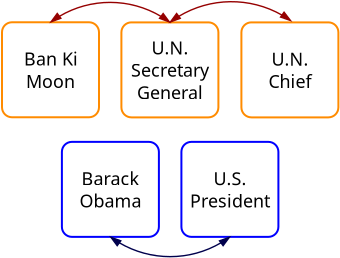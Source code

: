 <?xml version="1.0" encoding="UTF-8"?>
<dia:diagram xmlns:dia="http://www.lysator.liu.se/~alla/dia/">
  <dia:layer name="Background" visible="true" active="true">
    <dia:object type="Standard - Box" version="0" id="O0">
      <dia:attribute name="obj_pos">
        <dia:point val="3.6,7.075"/>
      </dia:attribute>
      <dia:attribute name="obj_bb">
        <dia:rectangle val="3.55,7.025;8.5,11.875"/>
      </dia:attribute>
      <dia:attribute name="elem_corner">
        <dia:point val="3.6,7.075"/>
      </dia:attribute>
      <dia:attribute name="elem_width">
        <dia:real val="4.85"/>
      </dia:attribute>
      <dia:attribute name="elem_height">
        <dia:real val="4.75"/>
      </dia:attribute>
      <dia:attribute name="border_width">
        <dia:real val="0.1"/>
      </dia:attribute>
      <dia:attribute name="border_color">
        <dia:color val="#ff8b00"/>
      </dia:attribute>
      <dia:attribute name="show_background">
        <dia:boolean val="false"/>
      </dia:attribute>
      <dia:attribute name="corner_radius">
        <dia:real val="0.5"/>
      </dia:attribute>
    </dia:object>
    <dia:object type="Standard - Text" version="1" id="O1">
      <dia:attribute name="obj_pos">
        <dia:point val="6.025,9.45"/>
      </dia:attribute>
      <dia:attribute name="obj_bb">
        <dia:rectangle val="4.6,8.368;7.45,10.532"/>
      </dia:attribute>
      <dia:attribute name="text">
        <dia:composite type="text">
          <dia:attribute name="string">
            <dia:string>#Ban Ki
Moon#</dia:string>
          </dia:attribute>
          <dia:attribute name="font">
            <dia:font family="sans" style="0" name="Helvetica"/>
          </dia:attribute>
          <dia:attribute name="height">
            <dia:real val="1.118"/>
          </dia:attribute>
          <dia:attribute name="pos">
            <dia:point val="6.025,9.201"/>
          </dia:attribute>
          <dia:attribute name="color">
            <dia:color val="#000000"/>
          </dia:attribute>
          <dia:attribute name="alignment">
            <dia:enum val="1"/>
          </dia:attribute>
        </dia:composite>
      </dia:attribute>
      <dia:attribute name="valign">
        <dia:enum val="2"/>
      </dia:attribute>
      <dia:connections>
        <dia:connection handle="0" to="O0" connection="8"/>
      </dia:connections>
    </dia:object>
    <dia:object type="Standard - Box" version="0" id="O2">
      <dia:attribute name="obj_pos">
        <dia:point val="9.57,7.08"/>
      </dia:attribute>
      <dia:attribute name="obj_bb">
        <dia:rectangle val="9.52,7.03;14.47,11.88"/>
      </dia:attribute>
      <dia:attribute name="elem_corner">
        <dia:point val="9.57,7.08"/>
      </dia:attribute>
      <dia:attribute name="elem_width">
        <dia:real val="4.85"/>
      </dia:attribute>
      <dia:attribute name="elem_height">
        <dia:real val="4.75"/>
      </dia:attribute>
      <dia:attribute name="border_width">
        <dia:real val="0.1"/>
      </dia:attribute>
      <dia:attribute name="border_color">
        <dia:color val="#ff8b00"/>
      </dia:attribute>
      <dia:attribute name="show_background">
        <dia:boolean val="false"/>
      </dia:attribute>
      <dia:attribute name="corner_radius">
        <dia:real val="0.5"/>
      </dia:attribute>
    </dia:object>
    <dia:object type="Standard - Text" version="1" id="O3">
      <dia:attribute name="obj_pos">
        <dia:point val="11.995,9.455"/>
      </dia:attribute>
      <dia:attribute name="obj_bb">
        <dia:rectangle val="9.844,7.814;14.146,11.096"/>
      </dia:attribute>
      <dia:attribute name="text">
        <dia:composite type="text">
          <dia:attribute name="string">
            <dia:string>#U.N.
Secretary
General#</dia:string>
          </dia:attribute>
          <dia:attribute name="font">
            <dia:font family="sans" style="0" name="Helvetica"/>
          </dia:attribute>
          <dia:attribute name="height">
            <dia:real val="1.118"/>
          </dia:attribute>
          <dia:attribute name="pos">
            <dia:point val="11.995,8.647"/>
          </dia:attribute>
          <dia:attribute name="color">
            <dia:color val="#000000"/>
          </dia:attribute>
          <dia:attribute name="alignment">
            <dia:enum val="1"/>
          </dia:attribute>
        </dia:composite>
      </dia:attribute>
      <dia:attribute name="valign">
        <dia:enum val="2"/>
      </dia:attribute>
      <dia:connections>
        <dia:connection handle="0" to="O2" connection="8"/>
      </dia:connections>
    </dia:object>
    <dia:object type="Standard - Box" version="0" id="O4">
      <dia:attribute name="obj_pos">
        <dia:point val="15.57,7.08"/>
      </dia:attribute>
      <dia:attribute name="obj_bb">
        <dia:rectangle val="15.52,7.03;20.47,11.88"/>
      </dia:attribute>
      <dia:attribute name="elem_corner">
        <dia:point val="15.57,7.08"/>
      </dia:attribute>
      <dia:attribute name="elem_width">
        <dia:real val="4.85"/>
      </dia:attribute>
      <dia:attribute name="elem_height">
        <dia:real val="4.75"/>
      </dia:attribute>
      <dia:attribute name="border_width">
        <dia:real val="0.1"/>
      </dia:attribute>
      <dia:attribute name="border_color">
        <dia:color val="#ff8b00"/>
      </dia:attribute>
      <dia:attribute name="show_background">
        <dia:boolean val="false"/>
      </dia:attribute>
      <dia:attribute name="corner_radius">
        <dia:real val="0.5"/>
      </dia:attribute>
    </dia:object>
    <dia:object type="Standard - Text" version="1" id="O5">
      <dia:attribute name="obj_pos">
        <dia:point val="17.995,9.455"/>
      </dia:attribute>
      <dia:attribute name="obj_bb">
        <dia:rectangle val="16.843,8.373;19.148,10.537"/>
      </dia:attribute>
      <dia:attribute name="text">
        <dia:composite type="text">
          <dia:attribute name="string">
            <dia:string>#U.N.
Chief#</dia:string>
          </dia:attribute>
          <dia:attribute name="font">
            <dia:font family="sans" style="0" name="Helvetica"/>
          </dia:attribute>
          <dia:attribute name="height">
            <dia:real val="1.118"/>
          </dia:attribute>
          <dia:attribute name="pos">
            <dia:point val="17.995,9.206"/>
          </dia:attribute>
          <dia:attribute name="color">
            <dia:color val="#000000"/>
          </dia:attribute>
          <dia:attribute name="alignment">
            <dia:enum val="1"/>
          </dia:attribute>
        </dia:composite>
      </dia:attribute>
      <dia:attribute name="valign">
        <dia:enum val="2"/>
      </dia:attribute>
      <dia:connections>
        <dia:connection handle="0" to="O4" connection="8"/>
      </dia:connections>
    </dia:object>
    <dia:object type="Standard - Box" version="0" id="O6">
      <dia:attribute name="obj_pos">
        <dia:point val="6.595,13.055"/>
      </dia:attribute>
      <dia:attribute name="obj_bb">
        <dia:rectangle val="6.545,13.005;11.495,17.855"/>
      </dia:attribute>
      <dia:attribute name="elem_corner">
        <dia:point val="6.595,13.055"/>
      </dia:attribute>
      <dia:attribute name="elem_width">
        <dia:real val="4.85"/>
      </dia:attribute>
      <dia:attribute name="elem_height">
        <dia:real val="4.75"/>
      </dia:attribute>
      <dia:attribute name="border_width">
        <dia:real val="0.1"/>
      </dia:attribute>
      <dia:attribute name="border_color">
        <dia:color val="#0000ff"/>
      </dia:attribute>
      <dia:attribute name="show_background">
        <dia:boolean val="false"/>
      </dia:attribute>
      <dia:attribute name="corner_radius">
        <dia:real val="0.5"/>
      </dia:attribute>
    </dia:object>
    <dia:object type="Standard - Text" version="1" id="O7">
      <dia:attribute name="obj_pos">
        <dia:point val="9.02,15.43"/>
      </dia:attribute>
      <dia:attribute name="obj_bb">
        <dia:rectangle val="7.4,14.348;10.64,16.512"/>
      </dia:attribute>
      <dia:attribute name="text">
        <dia:composite type="text">
          <dia:attribute name="string">
            <dia:string>#Barack
Obama#</dia:string>
          </dia:attribute>
          <dia:attribute name="font">
            <dia:font family="sans" style="0" name="Helvetica"/>
          </dia:attribute>
          <dia:attribute name="height">
            <dia:real val="1.118"/>
          </dia:attribute>
          <dia:attribute name="pos">
            <dia:point val="9.02,15.181"/>
          </dia:attribute>
          <dia:attribute name="color">
            <dia:color val="#000000"/>
          </dia:attribute>
          <dia:attribute name="alignment">
            <dia:enum val="1"/>
          </dia:attribute>
        </dia:composite>
      </dia:attribute>
      <dia:attribute name="valign">
        <dia:enum val="2"/>
      </dia:attribute>
      <dia:connections>
        <dia:connection handle="0" to="O6" connection="8"/>
      </dia:connections>
    </dia:object>
    <dia:object type="Standard - Box" version="0" id="O8">
      <dia:attribute name="obj_pos">
        <dia:point val="12.57,13.055"/>
      </dia:attribute>
      <dia:attribute name="obj_bb">
        <dia:rectangle val="12.52,13.005;17.47,17.855"/>
      </dia:attribute>
      <dia:attribute name="elem_corner">
        <dia:point val="12.57,13.055"/>
      </dia:attribute>
      <dia:attribute name="elem_width">
        <dia:real val="4.85"/>
      </dia:attribute>
      <dia:attribute name="elem_height">
        <dia:real val="4.75"/>
      </dia:attribute>
      <dia:attribute name="border_width">
        <dia:real val="0.1"/>
      </dia:attribute>
      <dia:attribute name="border_color">
        <dia:color val="#0000ff"/>
      </dia:attribute>
      <dia:attribute name="show_background">
        <dia:boolean val="false"/>
      </dia:attribute>
      <dia:attribute name="corner_radius">
        <dia:real val="0.5"/>
      </dia:attribute>
    </dia:object>
    <dia:object type="Standard - Text" version="1" id="O9">
      <dia:attribute name="obj_pos">
        <dia:point val="14.995,15.43"/>
      </dia:attribute>
      <dia:attribute name="obj_bb">
        <dia:rectangle val="12.91,14.348;17.08,16.512"/>
      </dia:attribute>
      <dia:attribute name="text">
        <dia:composite type="text">
          <dia:attribute name="string">
            <dia:string>#U.S.
President#</dia:string>
          </dia:attribute>
          <dia:attribute name="font">
            <dia:font family="sans" style="0" name="Helvetica"/>
          </dia:attribute>
          <dia:attribute name="height">
            <dia:real val="1.118"/>
          </dia:attribute>
          <dia:attribute name="pos">
            <dia:point val="14.995,15.181"/>
          </dia:attribute>
          <dia:attribute name="color">
            <dia:color val="#000000"/>
          </dia:attribute>
          <dia:attribute name="alignment">
            <dia:enum val="1"/>
          </dia:attribute>
        </dia:composite>
      </dia:attribute>
      <dia:attribute name="valign">
        <dia:enum val="2"/>
      </dia:attribute>
      <dia:connections>
        <dia:connection handle="0" to="O8" connection="8"/>
      </dia:connections>
    </dia:object>
    <dia:object type="Standard - Arc" version="0" id="O10">
      <dia:attribute name="obj_pos">
        <dia:point val="6.025,7.075"/>
      </dia:attribute>
      <dia:attribute name="obj_bb">
        <dia:rectangle val="5.956,6.046;12.064,7.132"/>
      </dia:attribute>
      <dia:attribute name="conn_endpoints">
        <dia:point val="6.025,7.075"/>
        <dia:point val="11.995,7.08"/>
      </dia:attribute>
      <dia:attribute name="arc_color">
        <dia:color val="#950000"/>
      </dia:attribute>
      <dia:attribute name="curve_distance">
        <dia:real val="-0.996"/>
      </dia:attribute>
      <dia:attribute name="line_width">
        <dia:real val="0.07"/>
      </dia:attribute>
      <dia:attribute name="start_arrow">
        <dia:enum val="3"/>
      </dia:attribute>
      <dia:attribute name="start_arrow_length">
        <dia:real val="0.5"/>
      </dia:attribute>
      <dia:attribute name="start_arrow_width">
        <dia:real val="0.3"/>
      </dia:attribute>
      <dia:attribute name="end_arrow">
        <dia:enum val="3"/>
      </dia:attribute>
      <dia:attribute name="end_arrow_length">
        <dia:real val="0.5"/>
      </dia:attribute>
      <dia:attribute name="end_arrow_width">
        <dia:real val="0.3"/>
      </dia:attribute>
      <dia:connections>
        <dia:connection handle="0" to="O0" connection="1"/>
        <dia:connection handle="1" to="O2" connection="1"/>
      </dia:connections>
    </dia:object>
    <dia:object type="Standard - Arc" version="0" id="O11">
      <dia:attribute name="obj_pos">
        <dia:point val="11.995,7.08"/>
      </dia:attribute>
      <dia:attribute name="obj_bb">
        <dia:rectangle val="11.926,6.012;18.12,7.132"/>
      </dia:attribute>
      <dia:attribute name="conn_endpoints">
        <dia:point val="11.995,7.08"/>
        <dia:point val="18.05,7.006"/>
      </dia:attribute>
      <dia:attribute name="arc_color">
        <dia:color val="#950000"/>
      </dia:attribute>
      <dia:attribute name="curve_distance">
        <dia:real val="-0.996"/>
      </dia:attribute>
      <dia:attribute name="line_width">
        <dia:real val="0.07"/>
      </dia:attribute>
      <dia:attribute name="start_arrow">
        <dia:enum val="3"/>
      </dia:attribute>
      <dia:attribute name="start_arrow_length">
        <dia:real val="0.5"/>
      </dia:attribute>
      <dia:attribute name="start_arrow_width">
        <dia:real val="0.3"/>
      </dia:attribute>
      <dia:attribute name="end_arrow">
        <dia:enum val="3"/>
      </dia:attribute>
      <dia:attribute name="end_arrow_length">
        <dia:real val="0.5"/>
      </dia:attribute>
      <dia:attribute name="end_arrow_width">
        <dia:real val="0.3"/>
      </dia:attribute>
      <dia:connections>
        <dia:connection handle="0" to="O2" connection="1"/>
      </dia:connections>
    </dia:object>
    <dia:object type="Standard - Arc" version="0" id="O12">
      <dia:attribute name="obj_pos">
        <dia:point val="9.02,17.805"/>
      </dia:attribute>
      <dia:attribute name="obj_bb">
        <dia:rectangle val="8.95,17.753;15.065,18.829"/>
      </dia:attribute>
      <dia:attribute name="conn_endpoints">
        <dia:point val="9.02,17.805"/>
        <dia:point val="14.995,17.805"/>
      </dia:attribute>
      <dia:attribute name="arc_color">
        <dia:color val="#00004c"/>
      </dia:attribute>
      <dia:attribute name="curve_distance">
        <dia:real val="0.989"/>
      </dia:attribute>
      <dia:attribute name="line_width">
        <dia:real val="0.07"/>
      </dia:attribute>
      <dia:attribute name="start_arrow">
        <dia:enum val="3"/>
      </dia:attribute>
      <dia:attribute name="start_arrow_length">
        <dia:real val="0.5"/>
      </dia:attribute>
      <dia:attribute name="start_arrow_width">
        <dia:real val="0.3"/>
      </dia:attribute>
      <dia:attribute name="end_arrow">
        <dia:enum val="3"/>
      </dia:attribute>
      <dia:attribute name="end_arrow_length">
        <dia:real val="0.5"/>
      </dia:attribute>
      <dia:attribute name="end_arrow_width">
        <dia:real val="0.3"/>
      </dia:attribute>
      <dia:connections>
        <dia:connection handle="0" to="O6" connection="6"/>
        <dia:connection handle="1" to="O8" connection="6"/>
      </dia:connections>
    </dia:object>
  </dia:layer>
</dia:diagram>

